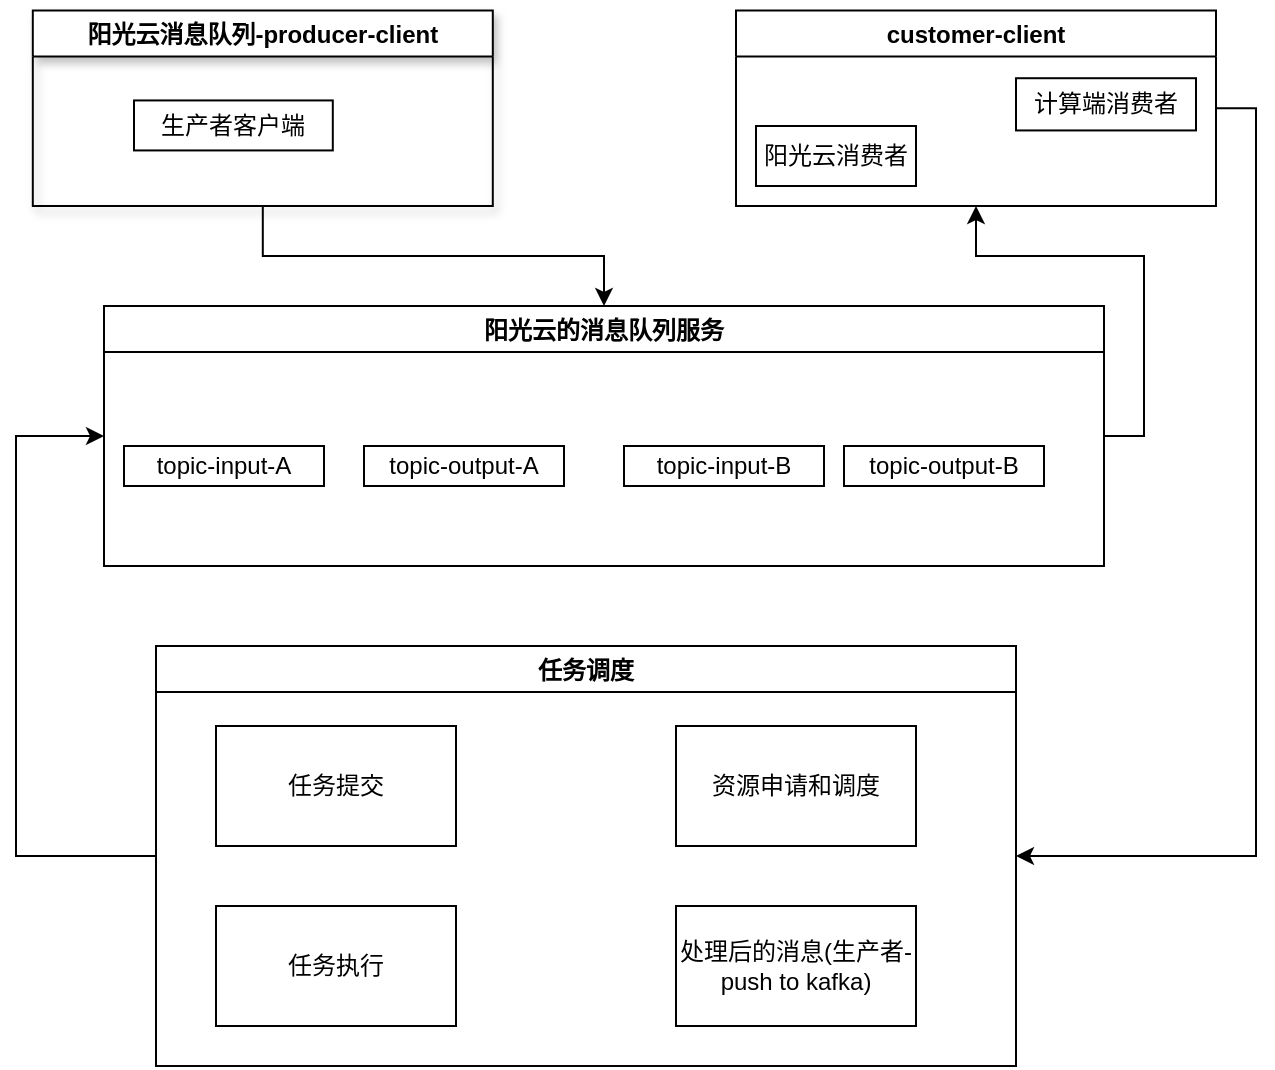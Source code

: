<mxfile version="14.6.10" type="github" pages="3"><diagram id="2egTV5U7RAgxAZxJamuT" name="Page-1"><mxGraphModel dx="1264" dy="628" grid="1" gridSize="10" guides="1" tooltips="1" connect="1" arrows="1" fold="0" page="1" pageScale="1" pageWidth="827" pageHeight="1169" math="0" shadow="0"><root><mxCell id="0"/><mxCell id="1" parent="0"/><mxCell id="Pl0YN6iUOwawouK5JuBm-24" style="edgeStyle=orthogonalEdgeStyle;rounded=0;orthogonalLoop=1;jettySize=auto;html=1;exitX=1;exitY=0.5;exitDx=0;exitDy=0;entryX=1;entryY=0.5;entryDx=0;entryDy=0;" parent="1" source="Pl0YN6iUOwawouK5JuBm-6" target="Pl0YN6iUOwawouK5JuBm-9" edge="1"><mxGeometry relative="1" as="geometry"/></mxCell><mxCell id="Pl0YN6iUOwawouK5JuBm-6" value="customer-client" style="swimlane;shadow=0;" parent="1" vertex="1"><mxGeometry x="480" y="72.22" width="240" height="97.78" as="geometry"/></mxCell><mxCell id="Pl0YN6iUOwawouK5JuBm-7" value="计算端消费者" style="whiteSpace=wrap;html=1;shadow=0;" parent="Pl0YN6iUOwawouK5JuBm-6" vertex="1"><mxGeometry x="140" y="33.89" width="90" height="26.11" as="geometry"/></mxCell><mxCell id="Pl0YN6iUOwawouK5JuBm-27" value="阳光云消费者" style="whiteSpace=wrap;html=1;shadow=0;" parent="Pl0YN6iUOwawouK5JuBm-6" vertex="1"><mxGeometry x="10" y="57.78" width="80" height="30" as="geometry"/></mxCell><mxCell id="Pl0YN6iUOwawouK5JuBm-25" style="edgeStyle=orthogonalEdgeStyle;rounded=0;orthogonalLoop=1;jettySize=auto;html=1;exitX=0;exitY=0.5;exitDx=0;exitDy=0;entryX=0;entryY=0.5;entryDx=0;entryDy=0;" parent="1" source="Pl0YN6iUOwawouK5JuBm-9" target="Pl0YN6iUOwawouK5JuBm-17" edge="1"><mxGeometry relative="1" as="geometry"><Array as="points"><mxPoint x="120" y="495"/><mxPoint x="120" y="285"/></Array></mxGeometry></mxCell><mxCell id="Pl0YN6iUOwawouK5JuBm-9" value="任务调度" style="swimlane;shadow=0;" parent="1" vertex="1"><mxGeometry x="190" y="390" width="430" height="210" as="geometry"/></mxCell><mxCell id="Pl0YN6iUOwawouK5JuBm-10" value="任务提交" style="whiteSpace=wrap;html=1;shadow=0;" parent="Pl0YN6iUOwawouK5JuBm-9" vertex="1"><mxGeometry x="30" y="40" width="120" height="60" as="geometry"/></mxCell><mxCell id="Pl0YN6iUOwawouK5JuBm-13" value="处理后的消息(生产者-push to kafka)" style="whiteSpace=wrap;html=1;shadow=0;" parent="Pl0YN6iUOwawouK5JuBm-9" vertex="1"><mxGeometry x="260" y="130" width="120" height="60" as="geometry"/></mxCell><mxCell id="Pl0YN6iUOwawouK5JuBm-12" value="任务执行" style="whiteSpace=wrap;html=1;shadow=0;" parent="Pl0YN6iUOwawouK5JuBm-9" vertex="1"><mxGeometry x="30" y="130" width="120" height="60" as="geometry"/></mxCell><mxCell id="Pl0YN6iUOwawouK5JuBm-11" value="资源申请和调度" style="whiteSpace=wrap;html=1;shadow=0;" parent="Pl0YN6iUOwawouK5JuBm-9" vertex="1"><mxGeometry x="260" y="40" width="120" height="60" as="geometry"/></mxCell><mxCell id="Pl0YN6iUOwawouK5JuBm-22" style="edgeStyle=orthogonalEdgeStyle;rounded=0;orthogonalLoop=1;jettySize=auto;html=1;exitX=1;exitY=0.5;exitDx=0;exitDy=0;entryX=0.5;entryY=1;entryDx=0;entryDy=0;" parent="1" source="Pl0YN6iUOwawouK5JuBm-17" target="Pl0YN6iUOwawouK5JuBm-6" edge="1"><mxGeometry relative="1" as="geometry"/></mxCell><mxCell id="Pl0YN6iUOwawouK5JuBm-17" value="阳光云的消息队列服务" style="swimlane;shadow=0;" parent="1" vertex="1"><mxGeometry x="164" y="220" width="500" height="130" as="geometry"/></mxCell><mxCell id="Pl0YN6iUOwawouK5JuBm-2" value="topic-output-A" style="rounded=0;whiteSpace=wrap;html=1;shadow=0;" parent="Pl0YN6iUOwawouK5JuBm-17" vertex="1"><mxGeometry x="130" y="70" width="100" height="20" as="geometry"/></mxCell><mxCell id="Pl0YN6iUOwawouK5JuBm-4" value="topic-input-B" style="rounded=0;whiteSpace=wrap;html=1;shadow=0;" parent="Pl0YN6iUOwawouK5JuBm-17" vertex="1"><mxGeometry x="260" y="70" width="100" height="20" as="geometry"/></mxCell><mxCell id="Pl0YN6iUOwawouK5JuBm-3" value="topic-output-B" style="rounded=0;whiteSpace=wrap;html=1;shadow=0;" parent="Pl0YN6iUOwawouK5JuBm-17" vertex="1"><mxGeometry x="370" y="70" width="100" height="20" as="geometry"/></mxCell><mxCell id="Pl0YN6iUOwawouK5JuBm-18" value="topic-input-A" style="rounded=0;whiteSpace=wrap;html=1;shadow=0;" parent="Pl0YN6iUOwawouK5JuBm-17" vertex="1"><mxGeometry x="10" y="70" width="100" height="20" as="geometry"/></mxCell><mxCell id="Pl0YN6iUOwawouK5JuBm-23" style="edgeStyle=orthogonalEdgeStyle;rounded=0;orthogonalLoop=1;jettySize=auto;html=1;exitX=0.5;exitY=1;exitDx=0;exitDy=0;entryX=0.5;entryY=0;entryDx=0;entryDy=0;" parent="1" source="qBDMHKqXXD8OroAyW1sn-13" target="Pl0YN6iUOwawouK5JuBm-17" edge="1"><mxGeometry relative="1" as="geometry"/></mxCell><mxCell id="qBDMHKqXXD8OroAyW1sn-13" value="阳光云消息队列-producer-client" style="swimlane;shadow=1;" parent="1" vertex="1"><mxGeometry x="128.4" y="72.22" width="230" height="97.78" as="geometry"/></mxCell><mxCell id="Pl0YN6iUOwawouK5JuBm-26" value="生产者客户端" style="whiteSpace=wrap;html=1;shadow=0;" parent="qBDMHKqXXD8OroAyW1sn-13" vertex="1"><mxGeometry x="50.6" y="45" width="99.4" height="25" as="geometry"/></mxCell></root></mxGraphModel></diagram><diagram id="Ot1vmRiTU_tJowgb8V7q" name="第 2 页"><mxGraphModel dx="1264" dy="628" grid="1" gridSize="10" guides="1" tooltips="1" connect="1" arrows="1" fold="1" page="1" pageScale="1" pageWidth="827" pageHeight="1169" math="1" shadow="0"><root><mxCell id="35Qcyqi9uzZuLmSYECGa-0"/><mxCell id="35Qcyqi9uzZuLmSYECGa-1" parent="35Qcyqi9uzZuLmSYECGa-0"/><mxCell id="35Qcyqi9uzZuLmSYECGa-6" value="" style="edgeStyle=orthogonalEdgeStyle;rounded=0;orthogonalLoop=1;jettySize=auto;html=1;" parent="35Qcyqi9uzZuLmSYECGa-1" source="35Qcyqi9uzZuLmSYECGa-4" target="35Qcyqi9uzZuLmSYECGa-5" edge="1"><mxGeometry relative="1" as="geometry"/></mxCell><mxCell id="35Qcyqi9uzZuLmSYECGa-4" value="Sandia" style="rounded=1;whiteSpace=wrap;html=1;" parent="35Qcyqi9uzZuLmSYECGa-1" vertex="1"><mxGeometry x="220" y="110" width="120" height="60" as="geometry"/></mxCell><mxCell id="35Qcyqi9uzZuLmSYECGa-8" value="" style="edgeStyle=orthogonalEdgeStyle;rounded=0;orthogonalLoop=1;jettySize=auto;html=1;" parent="35Qcyqi9uzZuLmSYECGa-1" source="35Qcyqi9uzZuLmSYECGa-5" target="35Qcyqi9uzZuLmSYECGa-7" edge="1"><mxGeometry relative="1" as="geometry"/></mxCell><mxCell id="35Qcyqi9uzZuLmSYECGa-5" value="选取TMY3参数：干球日平均温度，露点温度，最大温度，风速，太阳辐射" style="rounded=1;whiteSpace=wrap;html=1;" parent="35Qcyqi9uzZuLmSYECGa-1" vertex="1"><mxGeometry x="220" y="250" width="120" height="60" as="geometry"/></mxCell><mxCell id="35Qcyqi9uzZuLmSYECGa-10" value="" style="edgeStyle=orthogonalEdgeStyle;rounded=0;orthogonalLoop=1;jettySize=auto;html=1;" parent="35Qcyqi9uzZuLmSYECGa-1" source="35Qcyqi9uzZuLmSYECGa-7" target="35Qcyqi9uzZuLmSYECGa-9" edge="1"><mxGeometry relative="1" as="geometry"/></mxCell><mxCell id="35Qcyqi9uzZuLmSYECGa-7" value="(1961-1990)30年历史数据矩阵A[9*N]" style="rounded=1;whiteSpace=wrap;html=1;" parent="35Qcyqi9uzZuLmSYECGa-1" vertex="1"><mxGeometry x="220" y="390" width="120" height="60" as="geometry"/></mxCell><mxCell id="35Qcyqi9uzZuLmSYECGa-12" value="" style="edgeStyle=orthogonalEdgeStyle;rounded=0;orthogonalLoop=1;jettySize=auto;html=1;" parent="35Qcyqi9uzZuLmSYECGa-1" source="35Qcyqi9uzZuLmSYECGa-9" target="35Qcyqi9uzZuLmSYECGa-11" edge="1"><mxGeometry relative="1" as="geometry"/></mxCell><mxCell id="35Qcyqi9uzZuLmSYECGa-14" value="" style="edgeStyle=orthogonalEdgeStyle;rounded=0;orthogonalLoop=1;jettySize=auto;html=1;" parent="35Qcyqi9uzZuLmSYECGa-1" source="35Qcyqi9uzZuLmSYECGa-9" target="35Qcyqi9uzZuLmSYECGa-13" edge="1"><mxGeometry relative="1" as="geometry"/></mxCell><mxCell id="35Qcyqi9uzZuLmSYECGa-9" value="计算日同期率矩阵B[9*N]" style="whiteSpace=wrap;html=1;rounded=1;" parent="35Qcyqi9uzZuLmSYECGa-1" vertex="1"><mxGeometry x="220" y="530" width="120" height="60" as="geometry"/></mxCell><mxCell id="35Qcyqi9uzZuLmSYECGa-11" value="温度矩阵T[1*N]&lt;br&gt;T{n}-T{n-1}/T{n-1}" style="whiteSpace=wrap;html=1;rounded=1;" parent="35Qcyqi9uzZuLmSYECGa-1" vertex="1"><mxGeometry x="420" y="530" width="120" height="60" as="geometry"/></mxCell><mxCell id="35Qcyqi9uzZuLmSYECGa-16" value="" style="edgeStyle=orthogonalEdgeStyle;rounded=0;orthogonalLoop=1;jettySize=auto;html=1;" parent="35Qcyqi9uzZuLmSYECGa-1" source="35Qcyqi9uzZuLmSYECGa-13" target="35Qcyqi9uzZuLmSYECGa-15" edge="1"><mxGeometry relative="1" as="geometry"/></mxCell><mxCell id="35Qcyqi9uzZuLmSYECGa-13" value="计算概率分布函数FS(Xi)矩阵" style="whiteSpace=wrap;html=1;rounded=1;" parent="35Qcyqi9uzZuLmSYECGa-1" vertex="1"><mxGeometry x="220" y="670" width="120" height="60" as="geometry"/></mxCell><mxCell id="35Qcyqi9uzZuLmSYECGa-18" value="" style="edgeStyle=orthogonalEdgeStyle;rounded=0;orthogonalLoop=1;jettySize=auto;html=1;" parent="35Qcyqi9uzZuLmSYECGa-1" source="35Qcyqi9uzZuLmSYECGa-15" target="35Qcyqi9uzZuLmSYECGa-17" edge="1"><mxGeometry relative="1" as="geometry"/></mxCell><mxCell id="35Qcyqi9uzZuLmSYECGa-15" value="15年(1976-1990)历史数据矩阵" style="whiteSpace=wrap;html=1;rounded=1;" parent="35Qcyqi9uzZuLmSYECGa-1" vertex="1"><mxGeometry x="420" y="670" width="120" height="60" as="geometry"/></mxCell><mxCell id="35Qcyqi9uzZuLmSYECGa-20" value="" style="edgeStyle=orthogonalEdgeStyle;rounded=0;orthogonalLoop=1;jettySize=auto;html=1;" parent="35Qcyqi9uzZuLmSYECGa-1" source="35Qcyqi9uzZuLmSYECGa-17" target="35Qcyqi9uzZuLmSYECGa-19" edge="1"><mxGeometry relative="1" as="geometry"/></mxCell><mxCell id="35Qcyqi9uzZuLmSYECGa-17" value="计算每月的概率分布矩阵" style="whiteSpace=wrap;html=1;rounded=1;" parent="35Qcyqi9uzZuLmSYECGa-1" vertex="1"><mxGeometry x="420" y="810" width="120" height="60" as="geometry"/></mxCell><mxCell id="35Qcyqi9uzZuLmSYECGa-19" value="WS = ΣwiFSi" style="whiteSpace=wrap;html=1;rounded=1;" parent="35Qcyqi9uzZuLmSYECGa-1" vertex="1"><mxGeometry x="420" y="950" width="120" height="60" as="geometry"/></mxCell><mxCell id="Y1W72tTHeSQnq9KjGiwG-3" value="" style="edgeStyle=orthogonalEdgeStyle;rounded=0;orthogonalLoop=1;jettySize=auto;html=1;" parent="35Qcyqi9uzZuLmSYECGa-1" source="Y1W72tTHeSQnq9KjGiwG-0" target="Y1W72tTHeSQnq9KjGiwG-2" edge="1"><mxGeometry relative="1" as="geometry"/></mxCell><mxCell id="Y1W72tTHeSQnq9KjGiwG-0" value="30个一月份=[30*31]&lt;br&gt;得到CDFm(Xi)" style="whiteSpace=wrap;html=1;rounded=1;" parent="35Qcyqi9uzZuLmSYECGa-1" vertex="1"><mxGeometry x="590" y="110" width="120" height="60" as="geometry"/></mxCell><mxCell id="Y1W72tTHeSQnq9KjGiwG-5" value="" style="edgeStyle=orthogonalEdgeStyle;rounded=0;orthogonalLoop=1;jettySize=auto;html=1;" parent="35Qcyqi9uzZuLmSYECGa-1" source="Y1W72tTHeSQnq9KjGiwG-2" target="Y1W72tTHeSQnq9KjGiwG-4" edge="1"><mxGeometry relative="1" as="geometry"/></mxCell><mxCell id="Y1W72tTHeSQnq9KjGiwG-2" value="1987年的一月份【1*31】&lt;br&gt;得到CDFy,m(Xi)" style="whiteSpace=wrap;html=1;rounded=1;" parent="35Qcyqi9uzZuLmSYECGa-1" vertex="1"><mxGeometry x="590" y="250" width="120" height="60" as="geometry"/></mxCell><mxCell id="Y1W72tTHeSQnq9KjGiwG-7" value="" style="edgeStyle=orthogonalEdgeStyle;rounded=0;orthogonalLoop=1;jettySize=auto;html=1;" parent="35Qcyqi9uzZuLmSYECGa-1" source="Y1W72tTHeSQnq9KjGiwG-4" target="Y1W72tTHeSQnq9KjGiwG-6" edge="1"><mxGeometry relative="1" as="geometry"/></mxCell><mxCell id="Y1W72tTHeSQnq9KjGiwG-4" value="FSx(y,m)|CDFm(Xi)-CDFy,m(Xi)|" style="whiteSpace=wrap;html=1;rounded=1;" parent="35Qcyqi9uzZuLmSYECGa-1" vertex="1"><mxGeometry x="590" y="390" width="120" height="60" as="geometry"/></mxCell><mxCell id="Y1W72tTHeSQnq9KjGiwG-9" value="" style="edgeStyle=orthogonalEdgeStyle;rounded=0;orthogonalLoop=1;jettySize=auto;html=1;" parent="35Qcyqi9uzZuLmSYECGa-1" source="Y1W72tTHeSQnq9KjGiwG-6" target="Y1W72tTHeSQnq9KjGiwG-8" edge="1"><mxGeometry relative="1" as="geometry"/></mxCell><mxCell id="Y1W72tTHeSQnq9KjGiwG-6" value="15年每个月求FS=【15*12*【FS(Xi)】】" style="whiteSpace=wrap;html=1;rounded=1;" parent="35Qcyqi9uzZuLmSYECGa-1" vertex="1"><mxGeometry x="590" y="530" width="120" height="60" as="geometry"/></mxCell><mxCell id="Y1W72tTHeSQnq9KjGiwG-11" value="" style="edgeStyle=orthogonalEdgeStyle;rounded=0;orthogonalLoop=1;jettySize=auto;html=1;" parent="35Qcyqi9uzZuLmSYECGa-1" source="Y1W72tTHeSQnq9KjGiwG-8" target="Y1W72tTHeSQnq9KjGiwG-10" edge="1"><mxGeometry relative="1" as="geometry"/></mxCell><mxCell id="Y1W72tTHeSQnq9KjGiwG-8" value="加入权重因子求得WS（y,m）=[15*12]" style="whiteSpace=wrap;html=1;rounded=1;" parent="35Qcyqi9uzZuLmSYECGa-1" vertex="1"><mxGeometry x="590" y="670" width="120" height="60" as="geometry"/></mxCell><mxCell id="Y1W72tTHeSQnq9KjGiwG-10" value="求【N*12】最大值得到【1*12】" style="whiteSpace=wrap;html=1;rounded=1;" parent="35Qcyqi9uzZuLmSYECGa-1" vertex="1"><mxGeometry x="590" y="810" width="120" height="60" as="geometry"/></mxCell><mxCell id="Y1W72tTHeSQnq9KjGiwG-12" value="" style="whiteSpace=wrap;html=1;rounded=1;" parent="35Qcyqi9uzZuLmSYECGa-1" vertex="1"><mxGeometry x="790" y="530" width="120" height="60" as="geometry"/></mxCell></root></mxGraphModel></diagram><diagram id="PsOFNLRvJ1hW8F1obi8i" name="第 3 页"><mxGraphModel dx="1264" dy="628" grid="1" gridSize="10" guides="1" tooltips="1" connect="1" arrows="1" fold="1" page="1" pageScale="1" pageWidth="827" pageHeight="1169" math="0" shadow="0"><root><mxCell id="CzA7qDO1AI7WLdxxPkjj-0"/><mxCell id="CzA7qDO1AI7WLdxxPkjj-1" parent="CzA7qDO1AI7WLdxxPkjj-0"/><mxCell id="CzA7qDO1AI7WLdxxPkjj-3" value="sms" style="shape=folder;fontStyle=1;tabWidth=110;tabHeight=30;tabPosition=left;html=1;boundedLbl=1;labelInHeader=1;container=1;collapsible=0;recursiveResize=0;" vertex="1" parent="CzA7qDO1AI7WLdxxPkjj-1"><mxGeometry x="120" y="80" width="410" height="210" as="geometry"/></mxCell><mxCell id="CzA7qDO1AI7WLdxxPkjj-4" value="mobile" style="html=1;" vertex="1" parent="CzA7qDO1AI7WLdxxPkjj-3"><mxGeometry width="110" height="30" relative="1" as="geometry"><mxPoint x="20" y="50" as="offset"/></mxGeometry></mxCell><mxCell id="CzA7qDO1AI7WLdxxPkjj-5" value="email" style="html=1;" vertex="1" parent="CzA7qDO1AI7WLdxxPkjj-3"><mxGeometry x="184" y="50" width="110" height="30" as="geometry"/></mxCell></root></mxGraphModel></diagram></mxfile>